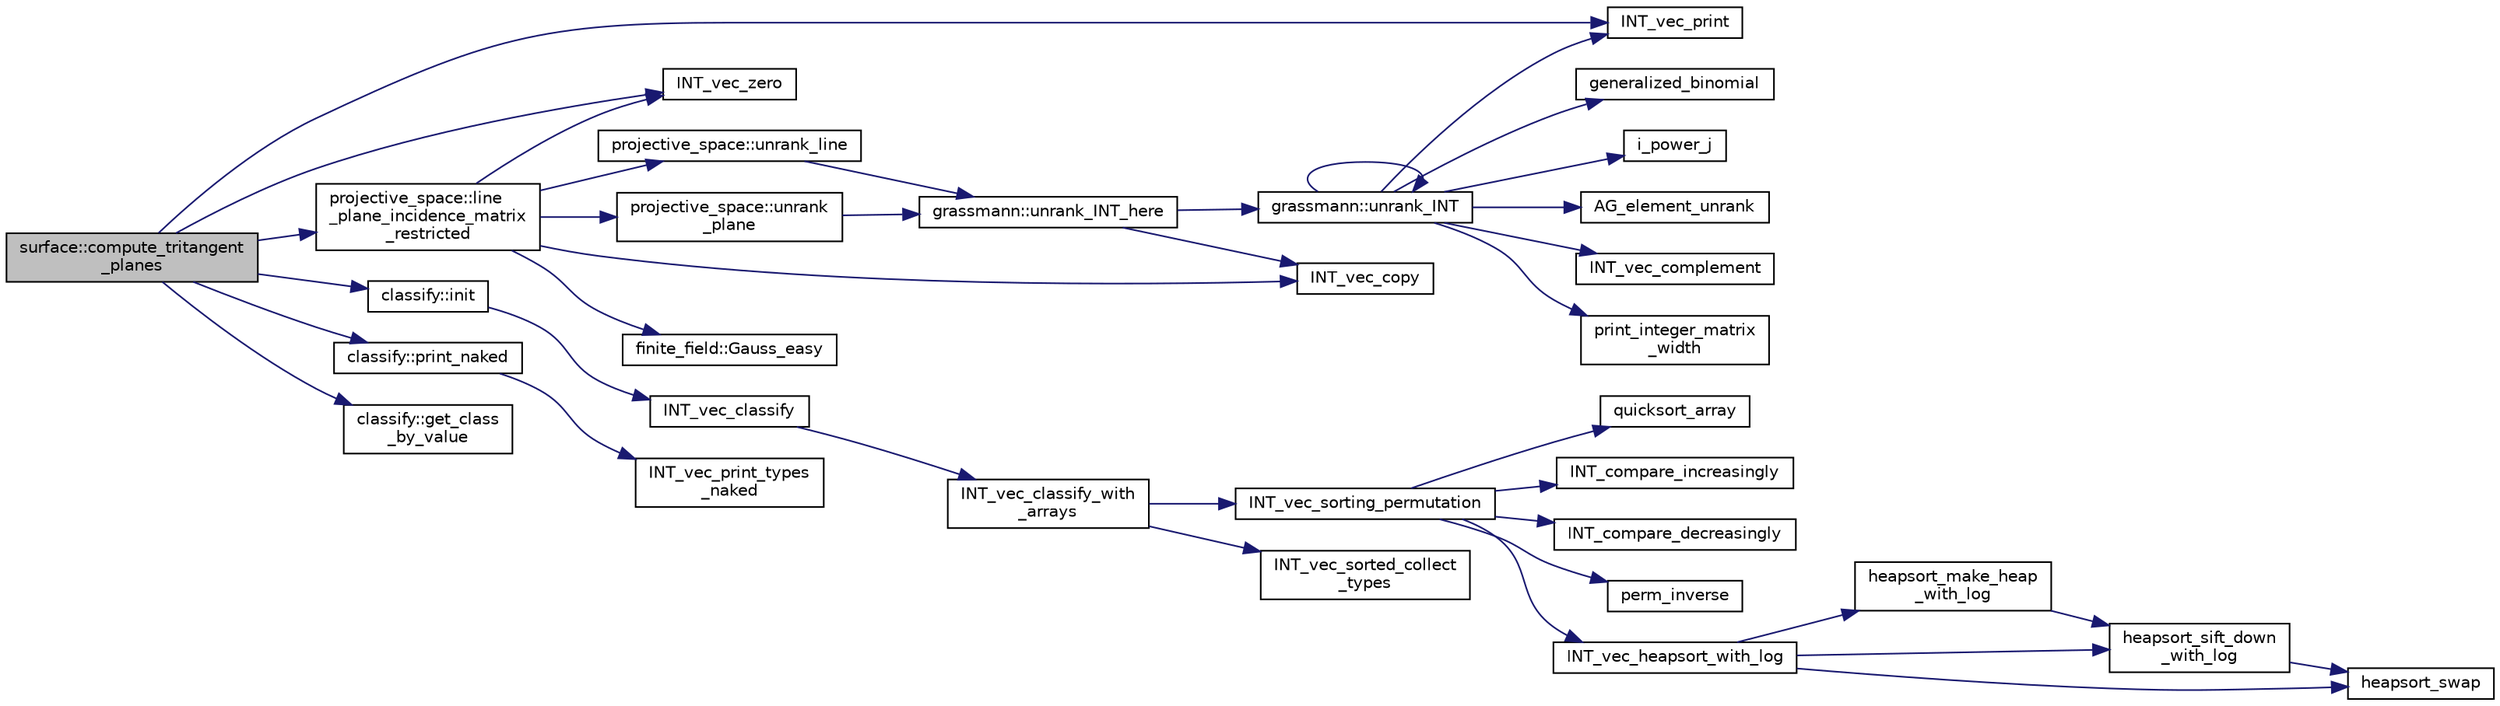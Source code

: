 digraph "surface::compute_tritangent_planes"
{
  edge [fontname="Helvetica",fontsize="10",labelfontname="Helvetica",labelfontsize="10"];
  node [fontname="Helvetica",fontsize="10",shape=record];
  rankdir="LR";
  Node848 [label="surface::compute_tritangent\l_planes",height=0.2,width=0.4,color="black", fillcolor="grey75", style="filled", fontcolor="black"];
  Node848 -> Node849 [color="midnightblue",fontsize="10",style="solid",fontname="Helvetica"];
  Node849 [label="INT_vec_print",height=0.2,width=0.4,color="black", fillcolor="white", style="filled",URL="$df/dbf/sajeeb_8_c.html#a79a5901af0b47dd0d694109543c027fe"];
  Node848 -> Node850 [color="midnightblue",fontsize="10",style="solid",fontname="Helvetica"];
  Node850 [label="projective_space::line\l_plane_incidence_matrix\l_restricted",height=0.2,width=0.4,color="black", fillcolor="white", style="filled",URL="$d2/d17/classprojective__space.html#aea493b37a2e5bc9e098706c87af84198"];
  Node850 -> Node851 [color="midnightblue",fontsize="10",style="solid",fontname="Helvetica"];
  Node851 [label="INT_vec_zero",height=0.2,width=0.4,color="black", fillcolor="white", style="filled",URL="$df/dbf/sajeeb_8_c.html#aa8c9c7977203577026080f546fe4980f"];
  Node850 -> Node852 [color="midnightblue",fontsize="10",style="solid",fontname="Helvetica"];
  Node852 [label="projective_space::unrank_line",height=0.2,width=0.4,color="black", fillcolor="white", style="filled",URL="$d2/d17/classprojective__space.html#abdc61b40bc8adc18628e1d3a1755dcae"];
  Node852 -> Node853 [color="midnightblue",fontsize="10",style="solid",fontname="Helvetica"];
  Node853 [label="grassmann::unrank_INT_here",height=0.2,width=0.4,color="black", fillcolor="white", style="filled",URL="$df/d02/classgrassmann.html#aa51bb30ed0feb7ad87d500b76e0b3cbe"];
  Node853 -> Node854 [color="midnightblue",fontsize="10",style="solid",fontname="Helvetica"];
  Node854 [label="grassmann::unrank_INT",height=0.2,width=0.4,color="black", fillcolor="white", style="filled",URL="$df/d02/classgrassmann.html#a32079405b95a6da2ba1420567d762d64"];
  Node854 -> Node855 [color="midnightblue",fontsize="10",style="solid",fontname="Helvetica"];
  Node855 [label="generalized_binomial",height=0.2,width=0.4,color="black", fillcolor="white", style="filled",URL="$d2/d7c/combinatorics_8_c.html#a24762dc22e45175d18ec1ec1d2556ae8"];
  Node854 -> Node856 [color="midnightblue",fontsize="10",style="solid",fontname="Helvetica"];
  Node856 [label="i_power_j",height=0.2,width=0.4,color="black", fillcolor="white", style="filled",URL="$de/dc5/algebra__and__number__theory_8h.html#a39b321523e8957d701618bb5cac542b5"];
  Node854 -> Node857 [color="midnightblue",fontsize="10",style="solid",fontname="Helvetica"];
  Node857 [label="AG_element_unrank",height=0.2,width=0.4,color="black", fillcolor="white", style="filled",URL="$d4/d67/geometry_8h.html#a4a33b86c87b2879b97cfa1327abe2885"];
  Node854 -> Node849 [color="midnightblue",fontsize="10",style="solid",fontname="Helvetica"];
  Node854 -> Node854 [color="midnightblue",fontsize="10",style="solid",fontname="Helvetica"];
  Node854 -> Node858 [color="midnightblue",fontsize="10",style="solid",fontname="Helvetica"];
  Node858 [label="INT_vec_complement",height=0.2,width=0.4,color="black", fillcolor="white", style="filled",URL="$d5/db4/io__and__os_8h.html#a2a0a724647575fcd3090c763985eb81a"];
  Node854 -> Node859 [color="midnightblue",fontsize="10",style="solid",fontname="Helvetica"];
  Node859 [label="print_integer_matrix\l_width",height=0.2,width=0.4,color="black", fillcolor="white", style="filled",URL="$d5/db4/io__and__os_8h.html#aa78f3e73fc2179251bd15adbcc31573f"];
  Node853 -> Node860 [color="midnightblue",fontsize="10",style="solid",fontname="Helvetica"];
  Node860 [label="INT_vec_copy",height=0.2,width=0.4,color="black", fillcolor="white", style="filled",URL="$df/dbf/sajeeb_8_c.html#ac2d875e27e009af6ec04d17254d11075"];
  Node850 -> Node861 [color="midnightblue",fontsize="10",style="solid",fontname="Helvetica"];
  Node861 [label="projective_space::unrank\l_plane",height=0.2,width=0.4,color="black", fillcolor="white", style="filled",URL="$d2/d17/classprojective__space.html#ad88f7ed5193abc598e2436b4bca8c7e3"];
  Node861 -> Node853 [color="midnightblue",fontsize="10",style="solid",fontname="Helvetica"];
  Node850 -> Node860 [color="midnightblue",fontsize="10",style="solid",fontname="Helvetica"];
  Node850 -> Node862 [color="midnightblue",fontsize="10",style="solid",fontname="Helvetica"];
  Node862 [label="finite_field::Gauss_easy",height=0.2,width=0.4,color="black", fillcolor="white", style="filled",URL="$df/d5a/classfinite__field.html#a32761bf6c4a41f24b7193352127db8e7"];
  Node848 -> Node851 [color="midnightblue",fontsize="10",style="solid",fontname="Helvetica"];
  Node848 -> Node863 [color="midnightblue",fontsize="10",style="solid",fontname="Helvetica"];
  Node863 [label="classify::init",height=0.2,width=0.4,color="black", fillcolor="white", style="filled",URL="$d9/d43/classclassify.html#afc24c64267d646d1f83ea39a7c66bde3"];
  Node863 -> Node864 [color="midnightblue",fontsize="10",style="solid",fontname="Helvetica"];
  Node864 [label="INT_vec_classify",height=0.2,width=0.4,color="black", fillcolor="white", style="filled",URL="$d5/de2/foundations_2data__structures_2data__structures_8h.html#ad4176bee048e4f036f8b9d6dd986e0f9"];
  Node864 -> Node865 [color="midnightblue",fontsize="10",style="solid",fontname="Helvetica"];
  Node865 [label="INT_vec_classify_with\l_arrays",height=0.2,width=0.4,color="black", fillcolor="white", style="filled",URL="$d4/dd7/sorting_8_c.html#a1b3700c1d369b8a37593a1c2f31cc9d7"];
  Node865 -> Node866 [color="midnightblue",fontsize="10",style="solid",fontname="Helvetica"];
  Node866 [label="INT_vec_sorting_permutation",height=0.2,width=0.4,color="black", fillcolor="white", style="filled",URL="$d4/dd7/sorting_8_c.html#a10768733e01e8c9ded3c886e6ddb671e"];
  Node866 -> Node867 [color="midnightblue",fontsize="10",style="solid",fontname="Helvetica"];
  Node867 [label="quicksort_array",height=0.2,width=0.4,color="black", fillcolor="white", style="filled",URL="$d4/dd7/sorting_8_c.html#a660db9b0f6bc8a01353f32f3e02638f6"];
  Node866 -> Node868 [color="midnightblue",fontsize="10",style="solid",fontname="Helvetica"];
  Node868 [label="INT_compare_increasingly",height=0.2,width=0.4,color="black", fillcolor="white", style="filled",URL="$d4/dd7/sorting_8_c.html#a53c48a8669e34ab2171690080d493f31"];
  Node866 -> Node869 [color="midnightblue",fontsize="10",style="solid",fontname="Helvetica"];
  Node869 [label="INT_compare_decreasingly",height=0.2,width=0.4,color="black", fillcolor="white", style="filled",URL="$d4/dd7/sorting_8_c.html#a41cf7fa2b53a8f12d60971a71ba96a66"];
  Node866 -> Node870 [color="midnightblue",fontsize="10",style="solid",fontname="Helvetica"];
  Node870 [label="perm_inverse",height=0.2,width=0.4,color="black", fillcolor="white", style="filled",URL="$d2/d7c/combinatorics_8_c.html#ab7f02d1e2e257e1118eae354ab16d447"];
  Node866 -> Node871 [color="midnightblue",fontsize="10",style="solid",fontname="Helvetica"];
  Node871 [label="INT_vec_heapsort_with_log",height=0.2,width=0.4,color="black", fillcolor="white", style="filled",URL="$d4/dd7/sorting_8_c.html#a9d838c341cd204ed79499960a8ed393d"];
  Node871 -> Node872 [color="midnightblue",fontsize="10",style="solid",fontname="Helvetica"];
  Node872 [label="heapsort_make_heap\l_with_log",height=0.2,width=0.4,color="black", fillcolor="white", style="filled",URL="$d4/dd7/sorting_8_c.html#a100d0747647500480fe5dc76ff98cee5"];
  Node872 -> Node873 [color="midnightblue",fontsize="10",style="solid",fontname="Helvetica"];
  Node873 [label="heapsort_sift_down\l_with_log",height=0.2,width=0.4,color="black", fillcolor="white", style="filled",URL="$d4/dd7/sorting_8_c.html#ac7af225fae479a93d6957f79734ba2a6"];
  Node873 -> Node874 [color="midnightblue",fontsize="10",style="solid",fontname="Helvetica"];
  Node874 [label="heapsort_swap",height=0.2,width=0.4,color="black", fillcolor="white", style="filled",URL="$d4/dd7/sorting_8_c.html#a8f048362e6065297b19b6975bcbbfcc6"];
  Node871 -> Node874 [color="midnightblue",fontsize="10",style="solid",fontname="Helvetica"];
  Node871 -> Node873 [color="midnightblue",fontsize="10",style="solid",fontname="Helvetica"];
  Node865 -> Node875 [color="midnightblue",fontsize="10",style="solid",fontname="Helvetica"];
  Node875 [label="INT_vec_sorted_collect\l_types",height=0.2,width=0.4,color="black", fillcolor="white", style="filled",URL="$d4/dd7/sorting_8_c.html#ad0b54ef8fcaf7cce5577c97d1edbf1f5"];
  Node848 -> Node876 [color="midnightblue",fontsize="10",style="solid",fontname="Helvetica"];
  Node876 [label="classify::print_naked",height=0.2,width=0.4,color="black", fillcolor="white", style="filled",URL="$d9/d43/classclassify.html#ae9b3a00649b393290673bf96c1630996"];
  Node876 -> Node877 [color="midnightblue",fontsize="10",style="solid",fontname="Helvetica"];
  Node877 [label="INT_vec_print_types\l_naked",height=0.2,width=0.4,color="black", fillcolor="white", style="filled",URL="$d5/de2/foundations_2data__structures_2data__structures_8h.html#a912803fbc27f21eb925239bd9e2646c5"];
  Node848 -> Node878 [color="midnightblue",fontsize="10",style="solid",fontname="Helvetica"];
  Node878 [label="classify::get_class\l_by_value",height=0.2,width=0.4,color="black", fillcolor="white", style="filled",URL="$d9/d43/classclassify.html#ab3e85ad9a0a54ff66af9b555f1c33405"];
}
